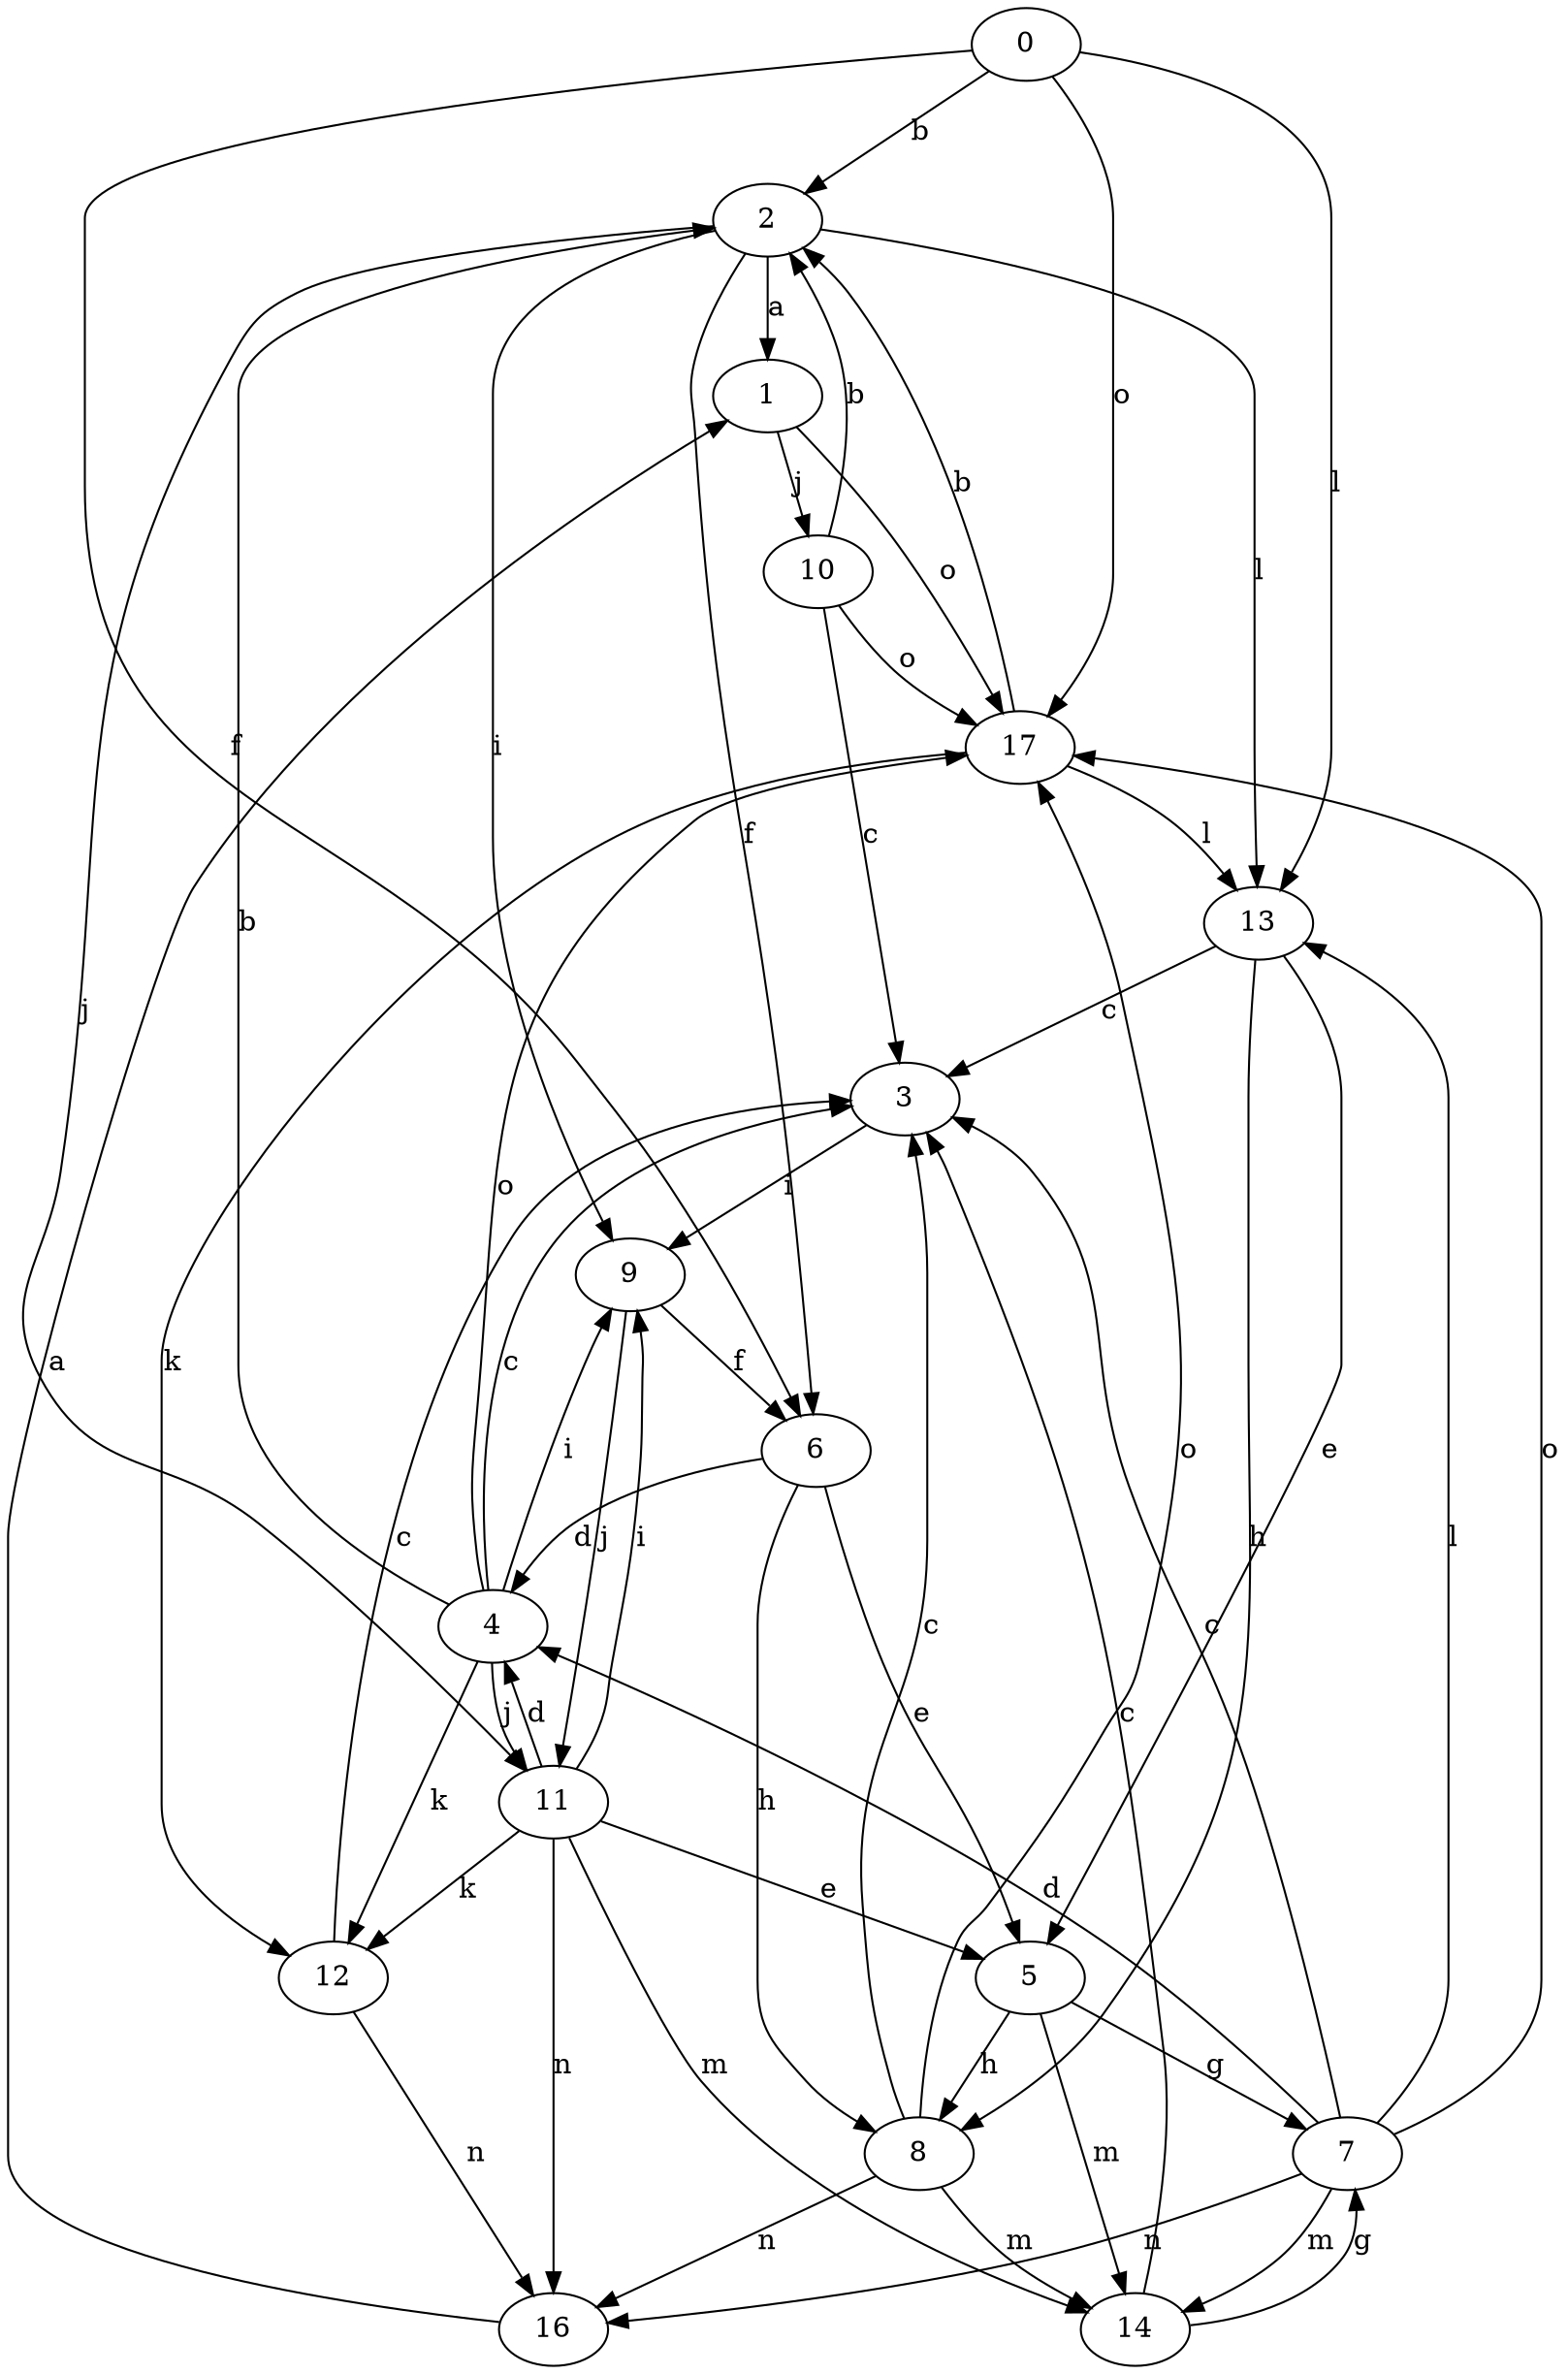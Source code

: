 strict digraph  {
0;
1;
2;
3;
4;
5;
6;
7;
8;
9;
10;
11;
12;
13;
14;
16;
17;
0 -> 2  [label=b];
0 -> 6  [label=f];
0 -> 13  [label=l];
0 -> 17  [label=o];
1 -> 10  [label=j];
1 -> 17  [label=o];
2 -> 1  [label=a];
2 -> 6  [label=f];
2 -> 9  [label=i];
2 -> 11  [label=j];
2 -> 13  [label=l];
3 -> 9  [label=i];
4 -> 2  [label=b];
4 -> 3  [label=c];
4 -> 9  [label=i];
4 -> 11  [label=j];
4 -> 12  [label=k];
4 -> 17  [label=o];
5 -> 7  [label=g];
5 -> 8  [label=h];
5 -> 14  [label=m];
6 -> 4  [label=d];
6 -> 5  [label=e];
6 -> 8  [label=h];
7 -> 3  [label=c];
7 -> 4  [label=d];
7 -> 13  [label=l];
7 -> 14  [label=m];
7 -> 16  [label=n];
7 -> 17  [label=o];
8 -> 3  [label=c];
8 -> 14  [label=m];
8 -> 16  [label=n];
8 -> 17  [label=o];
9 -> 6  [label=f];
9 -> 11  [label=j];
10 -> 2  [label=b];
10 -> 3  [label=c];
10 -> 17  [label=o];
11 -> 4  [label=d];
11 -> 5  [label=e];
11 -> 9  [label=i];
11 -> 12  [label=k];
11 -> 14  [label=m];
11 -> 16  [label=n];
12 -> 3  [label=c];
12 -> 16  [label=n];
13 -> 3  [label=c];
13 -> 5  [label=e];
13 -> 8  [label=h];
14 -> 3  [label=c];
14 -> 7  [label=g];
16 -> 1  [label=a];
17 -> 2  [label=b];
17 -> 12  [label=k];
17 -> 13  [label=l];
}
